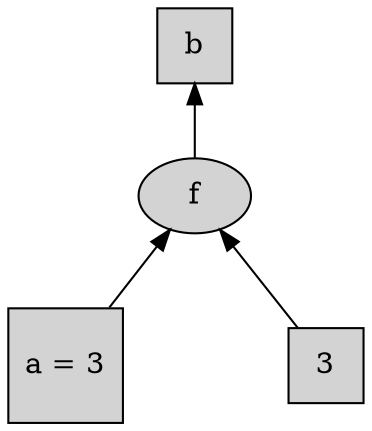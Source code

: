 digraph tree_computed {
    graph [rankdir=BT];
    node [style=filled];
    nodesep=1.1;

    a [label="a = 3", shape="square"];

    _3 [label="3", shape="square"];
    add_a_3 [label="f"];
    {a _3} -> add_a_3;

    b [shape="square"];
    add_a_3 -> b;
}
